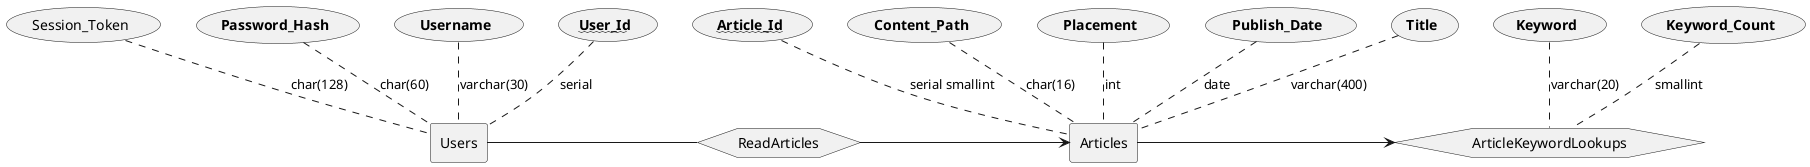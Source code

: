@startuml

rectangle Users
Users-[dashed]u-(~~**User_Id**~~): "serial"
Users-[dashed]u-(**Username**): varchar(30)
Users-[dashed]u-(**Password_Hash**): char(60)
Users-[dashed]u-(Session_Token): char(128)

hexagon ReadArticles

rectangle Articles
Articles-[dashed]u-(~~**Article_Id**~~): "serial smallint"
Articles-[dashed]u-(**Title**): "varchar(400)"
Articles-[dashed]u-(**Publish_Date**): date
Articles-[dashed]u-(**Placement**): int
Articles-[dashed]u-(**Content_Path**): "char(16)"

hexagon ArticleKeywordLookups
ArticleKeywordLookups-[dashed]u-(**Keyword**): "varchar(20)"
ArticleKeywordLookups-[dashed]u-(**Keyword_Count**): "smallint"


Users-r-ReadArticles
ReadArticles-r->Articles

Articles->ArticleKeywordLookups

@enduml